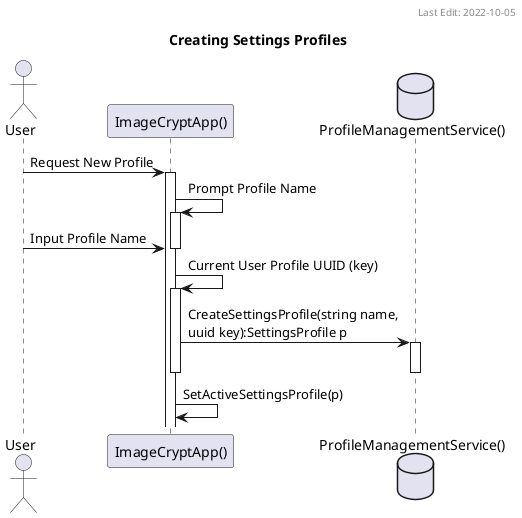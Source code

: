 'Author: Andrew Bounds
'Last Edit: 2022-05-10
@startuml Creating Settings Profiles
title Creating Settings Profiles
header Last Edit: 2022-10-05

Actor       User                            as  user
participant "ImageCryptApp()"               as  gui
Database    "ProfileManagementService()"    as  pms

user -> gui ++ : Request New Profile
gui -> gui ++ : Prompt Profile Name
user -> gui : Input Profile Name
gui --

gui -> gui ++ : Current User Profile UUID (key)
gui -> pms ++-- : CreateSettingsProfile(string name,\nuuid key):SettingsProfile p
pms --

gui -> gui : SetActiveSettingsProfile(p)

@enduml